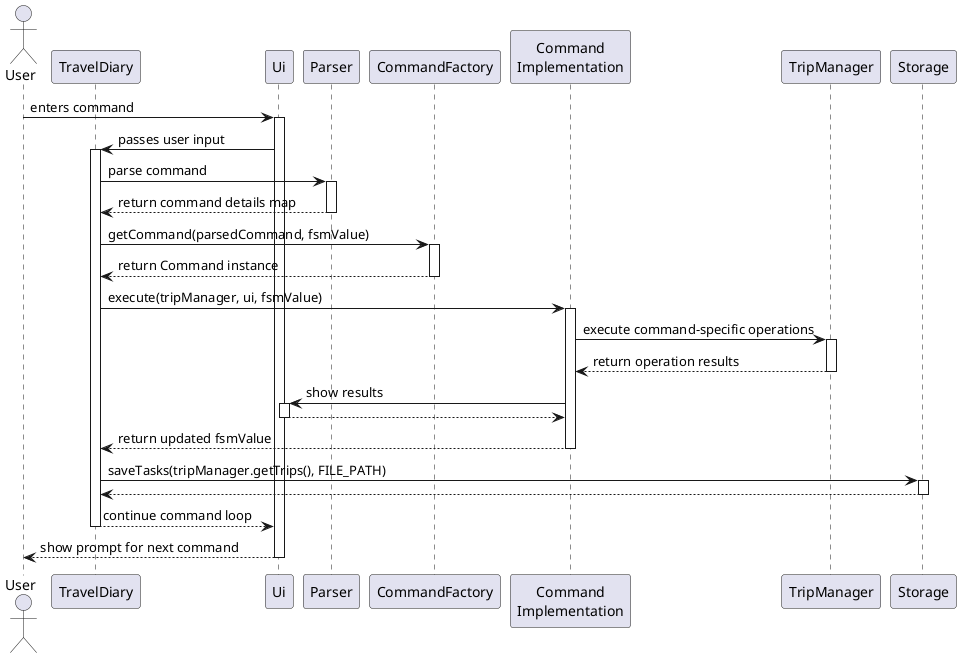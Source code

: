 @startuml TravelDiarySequenceDiagram

actor User
participant TravelDiary as Main
participant Ui
participant Parser
participant CommandFactory
participant "Command\nImplementation" as Command
participant TripManager
participant Storage

User -> Ui : enters command
activate Ui
Ui -> Main : passes user input
activate Main
Main -> Parser : parse command
activate Parser
Parser --> Main : return command details map
deactivate Parser

Main -> CommandFactory : getCommand(parsedCommand, fsmValue)
activate CommandFactory
CommandFactory --> Main : return Command instance
deactivate CommandFactory

Main -> Command : execute(tripManager, ui, fsmValue)
activate Command
Command -> TripManager : execute command-specific operations
activate TripManager
TripManager --> Command : return operation results
deactivate TripManager

Command -> Ui : show results
activate Ui
Ui --> Command :
deactivate Ui

Command --> Main : return updated fsmValue
deactivate Command

Main -> Storage : saveTasks(tripManager.getTrips(), FILE_PATH)
activate Storage
Storage --> Main :
deactivate Storage

Main --> Ui : continue command loop
deactivate Main

Ui --> User : show prompt for next command
deactivate Ui

@enduml